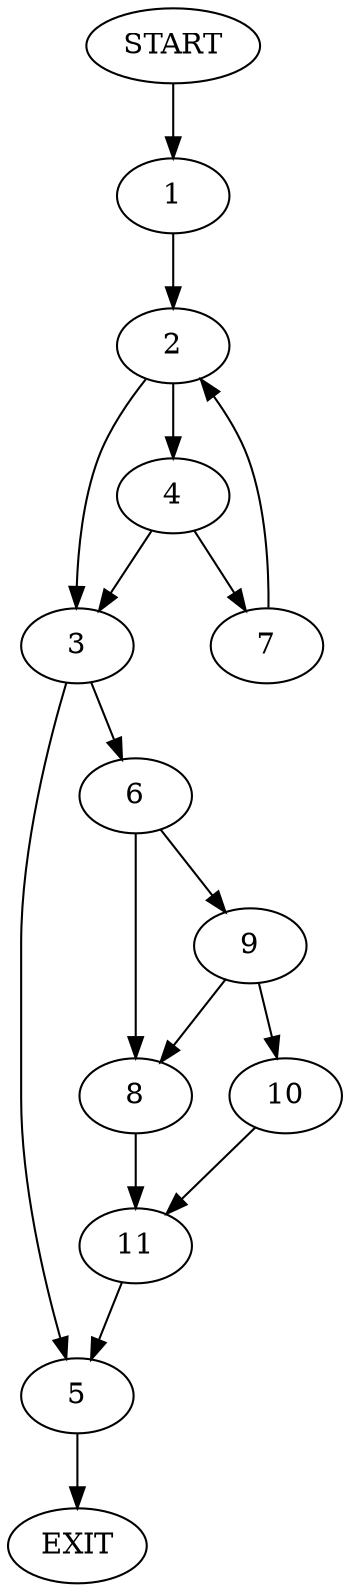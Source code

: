 digraph {
0 [label="START"];
1;
2;
3;
4;
5;
6;
7;
8;
9;
10;
11;
12 [label="EXIT"];
0 -> 1;
1 -> 2;
2 -> 3;
2 -> 4;
3 -> 5;
3 -> 6;
4 -> 3;
4 -> 7;
7 -> 2;
6 -> 8;
6 -> 9;
5 -> 12;
9 -> 8;
9 -> 10;
8 -> 11;
10 -> 11;
11 -> 5;
}